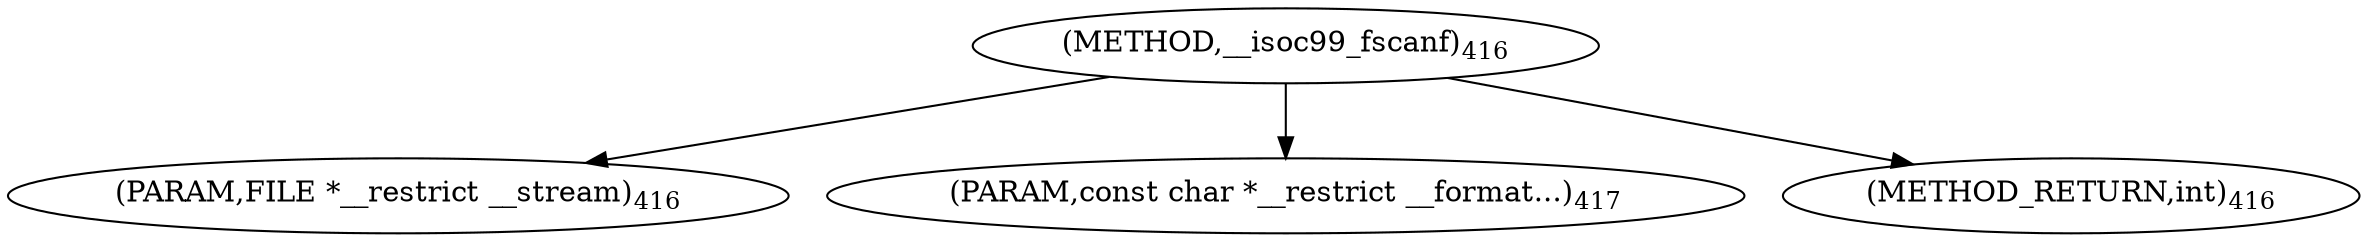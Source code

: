 digraph "__isoc99_fscanf" {  
"2571" [label = <(METHOD,__isoc99_fscanf)<SUB>416</SUB>> ]
"2572" [label = <(PARAM,FILE *__restrict __stream)<SUB>416</SUB>> ]
"2573" [label = <(PARAM,const char *__restrict __format...)<SUB>417</SUB>> ]
"2574" [label = <(METHOD_RETURN,int)<SUB>416</SUB>> ]
  "2571" -> "2572" 
  "2571" -> "2573" 
  "2571" -> "2574" 
}

